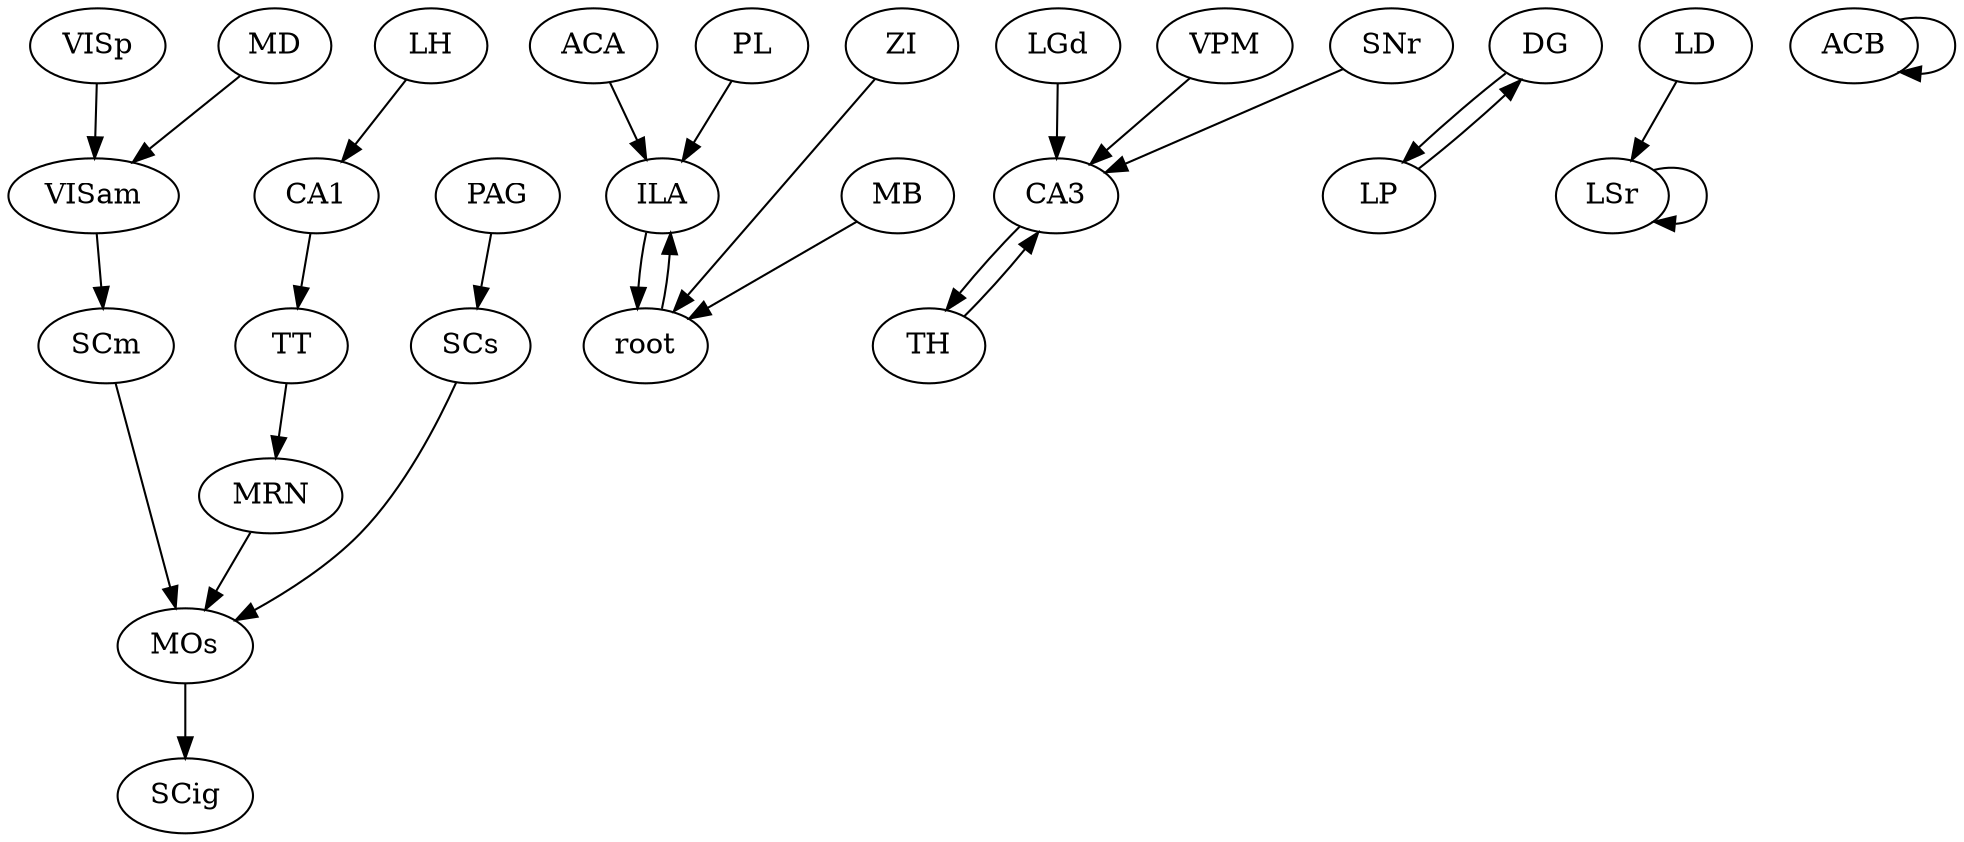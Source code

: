 digraph  {
MOs [region="non-visual cortex"];
ACA [region="non-visual cortex"];
VISp [region="visual cortex"];
CA3 [region=hippocampal];
DG [region=hippocampal];
root;
LSr [region="basal ganglia"];
LGd [region=thalamus];
PL [region="non-visual cortex"];
MD [region=thalamus];
CA1 [region=hippocampal];
VISam [region="visual cortex"];
LH [region=thalamus];
ZI [region=midbrain];
MB [region=midbrain];
SCm [region=midbrain];
MRN [region=midbrain];
SCs [region=midbrain];
PAG [region=midbrain];
VPM [region=thalamus];
TH [region=thalamus];
ACB [region="basal ganglia"];
SNr [region="basal ganglia"];
LP [region=thalamus];
TT;
ILA [region="non-visual cortex"];
LD [region=thalamus];
SCig [region=midbrain];
MOs -> SCig  [weight="-6.078128525143129"];
ACA -> ILA  [weight="-13.729188791751712"];
VISp -> VISam  [weight="-5.80496745413727"];
CA3 -> TH  [weight="-3.268891961818998"];
DG -> LP  [weight="-2.6960484889333434"];
root -> ILA  [weight="-3.3968674825490655"];
LSr -> LSr  [weight="-4.024068583425861"];
LGd -> CA3  [weight="-2.8954741081331923"];
PL -> ILA  [weight="-4.3698430037224085"];
MD -> VISam  [weight="-5.06144487566726"];
CA1 -> TT  [weight="-4.483414429686831"];
VISam -> SCm  [weight="-3.00896177512861"];
LH -> CA1  [weight="-10.036009067451417"];
ZI -> root  [weight="-3.62844058721484"];
MB -> root  [weight="-2.571308260309367"];
SCm -> MOs  [weight="-2.9986163072655865"];
MRN -> MOs  [weight="-3.387263881123667"];
SCs -> MOs  [weight="-3.367018016130192"];
PAG -> SCs  [weight="-4.40592008032886"];
VPM -> CA3  [weight="-17.114885457910418"];
TH -> CA3  [weight="-3.3678147658639257"];
ACB -> ACB  [weight="-4.0636489816999655"];
SNr -> CA3  [weight="-2.6517073162004943"];
LP -> DG  [weight="-2.5302999149500476"];
TT -> MRN  [weight="-29.70668898522624"];
ILA -> root  [weight="-3.2454063531868984"];
LD -> LSr  [weight="-5.776054497787107"];
}
